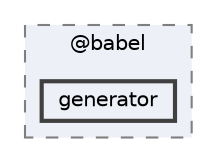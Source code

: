 digraph "pkiclassroomrescheduler/src/main/frontend/node_modules/@babel/generator"
{
 // LATEX_PDF_SIZE
  bgcolor="transparent";
  edge [fontname=Helvetica,fontsize=10,labelfontname=Helvetica,labelfontsize=10];
  node [fontname=Helvetica,fontsize=10,shape=box,height=0.2,width=0.4];
  compound=true
  subgraph clusterdir_bc8070c8b402176472541bb6f0cba6df {
    graph [ bgcolor="#edf0f7", pencolor="grey50", label="@babel", fontname=Helvetica,fontsize=10 style="filled,dashed", URL="dir_bc8070c8b402176472541bb6f0cba6df.html",tooltip=""]
  dir_c18fed8aa59f21c6e65a98257ec8652a [label="generator", fillcolor="#edf0f7", color="grey25", style="filled,bold", URL="dir_c18fed8aa59f21c6e65a98257ec8652a.html",tooltip=""];
  }
}
